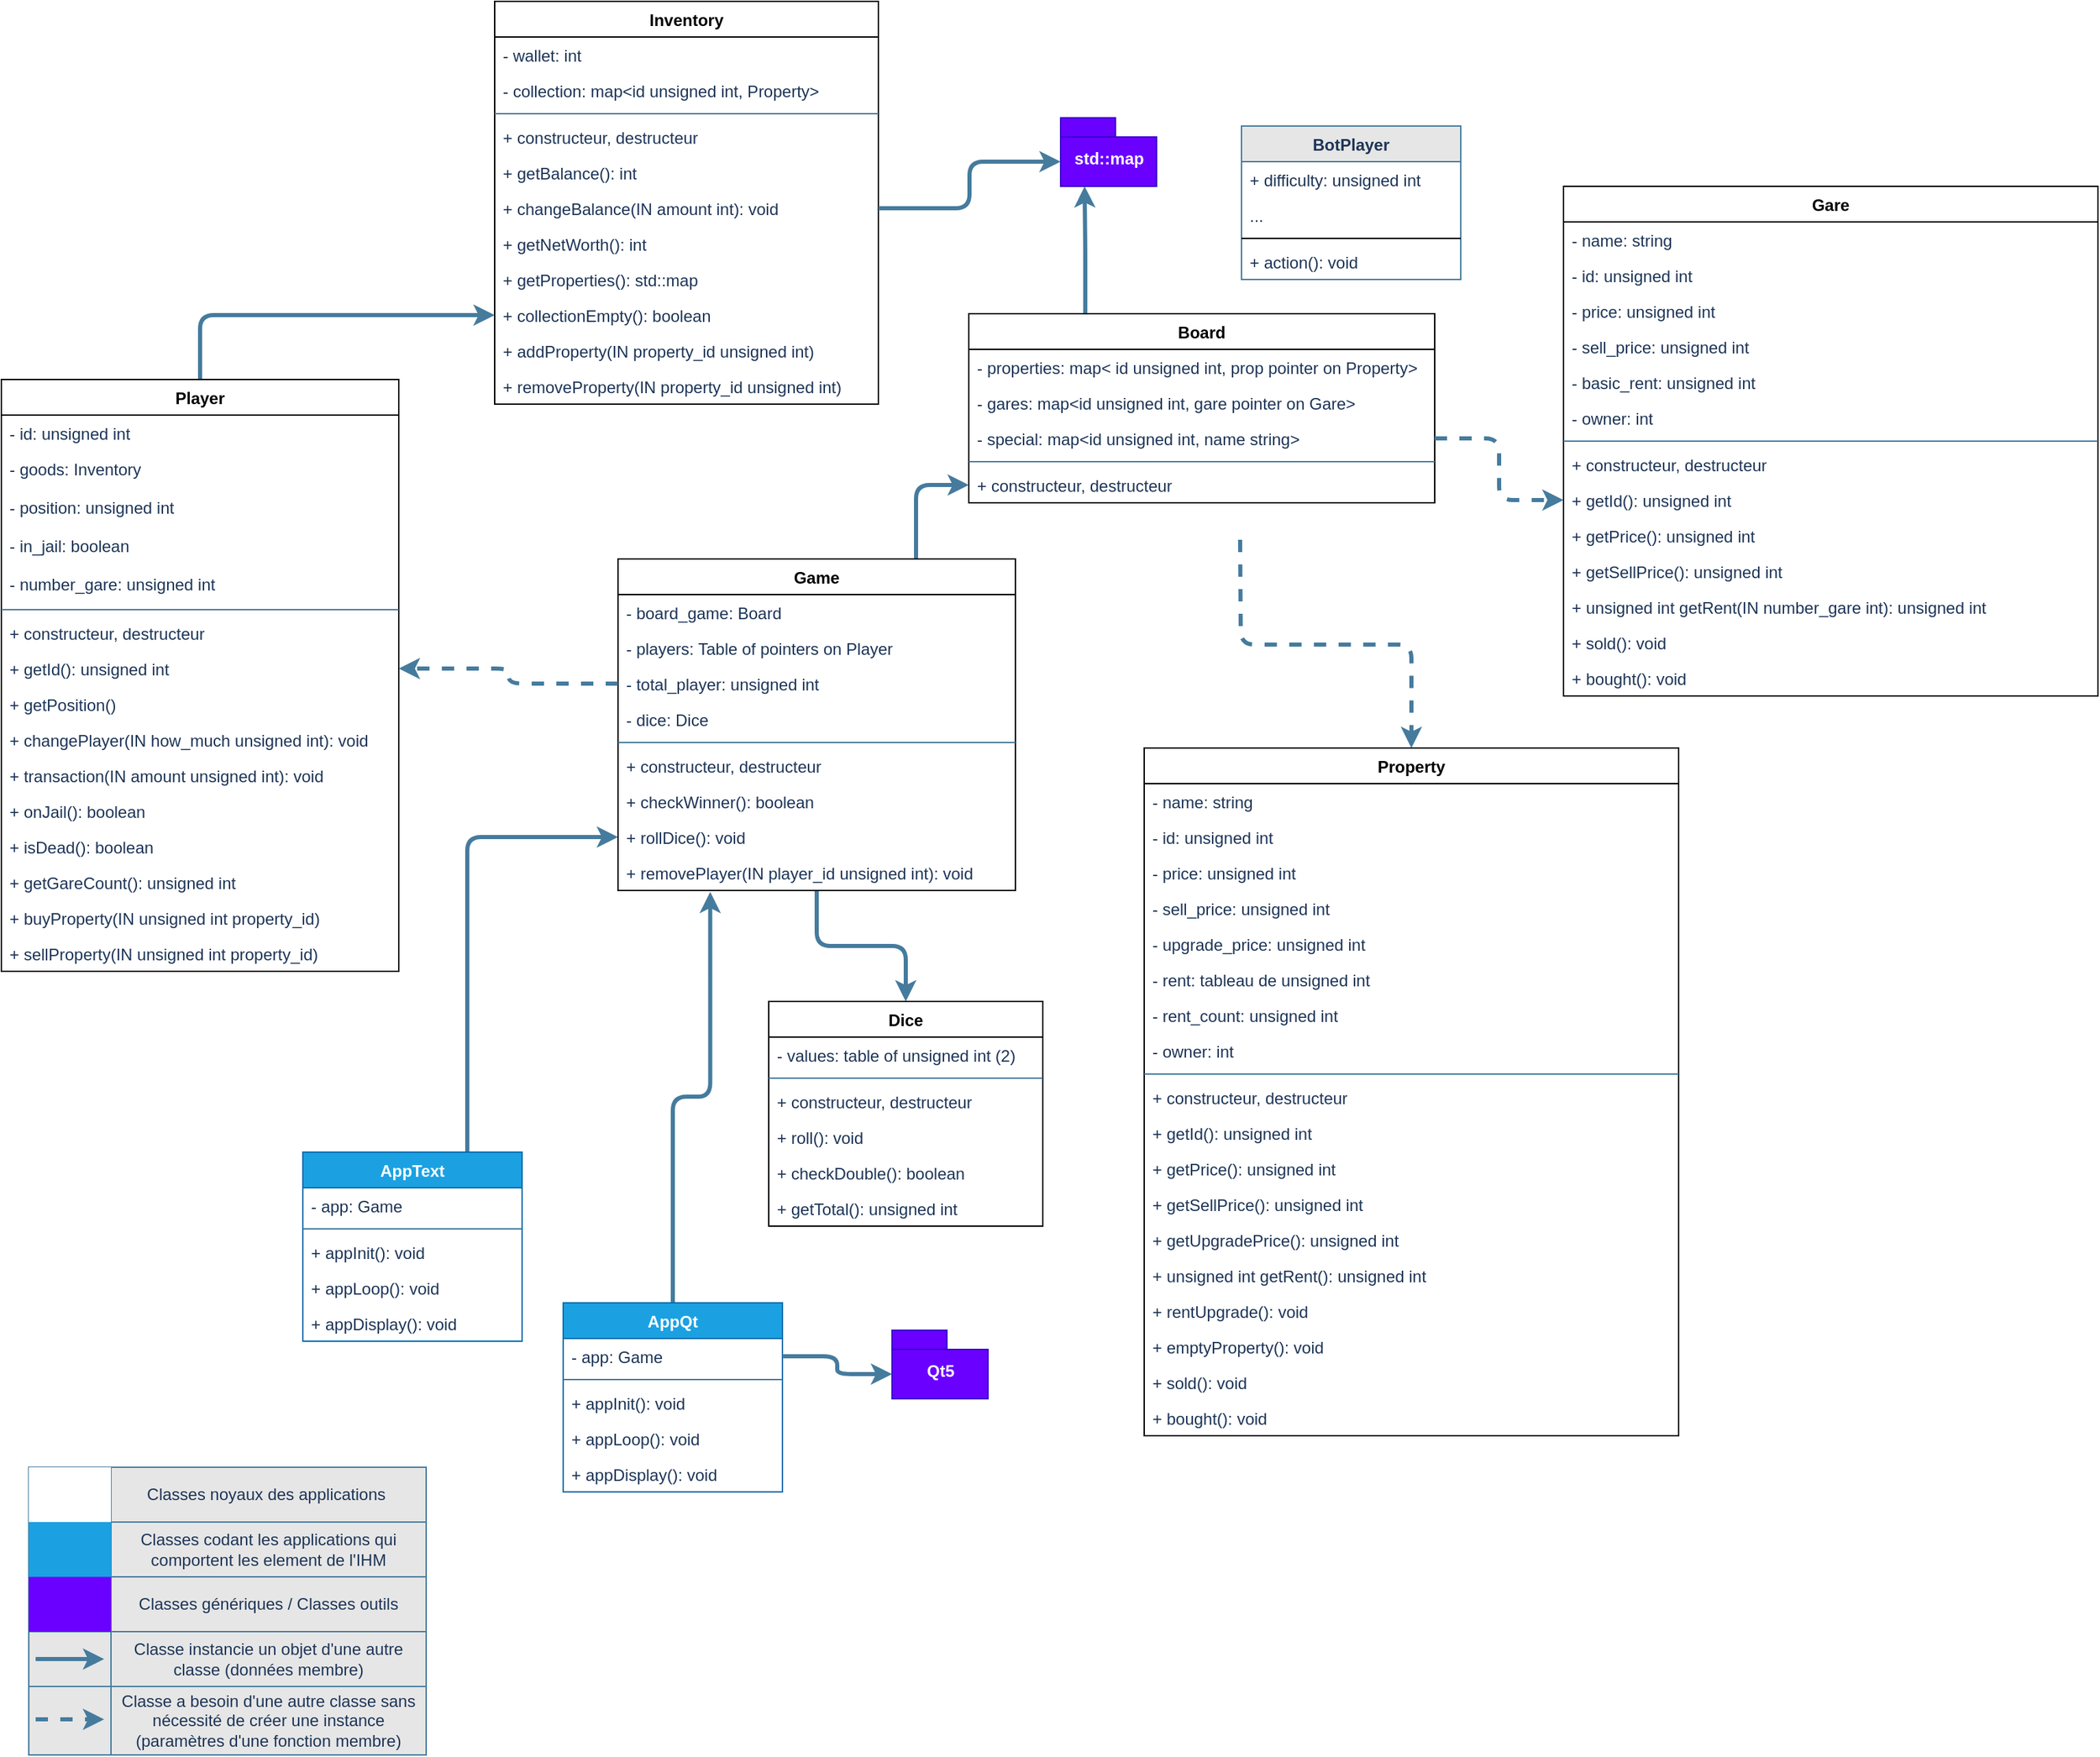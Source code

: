 <mxfile version="16.5.1" type="device"><diagram id="DK3bxDpIonQAZI-wbRon" name="Page-1"><mxGraphModel dx="2719" dy="1450" grid="1" gridSize="10" guides="1" tooltips="1" connect="1" arrows="1" fold="1" page="1" pageScale="1" pageWidth="827" pageHeight="1169" math="0" shadow="0"><root><mxCell id="0"/><mxCell id="1" parent="0"/><mxCell id="yvEiFLdlgWxuuNbZjMhh-1" style="edgeStyle=orthogonalEdgeStyle;curved=0;rounded=1;sketch=0;orthogonalLoop=1;jettySize=auto;html=1;exitX=0.5;exitY=0;exitDx=0;exitDy=0;entryX=0;entryY=0.5;entryDx=0;entryDy=0;fontColor=#1D3557;strokeColor=#457B9D;strokeWidth=3;fillColor=#A8DADC;" edge="1" parent="1" source="yvEiFLdlgWxuuNbZjMhh-2" target="yvEiFLdlgWxuuNbZjMhh-32"><mxGeometry relative="1" as="geometry"/></mxCell><mxCell id="yvEiFLdlgWxuuNbZjMhh-2" value="Player" style="swimlane;fontStyle=1;align=center;verticalAlign=top;childLayout=stackLayout;horizontal=1;startSize=26;horizontalStack=0;resizeParent=1;resizeParentMax=0;resizeLast=0;collapsible=1;marginBottom=0;rounded=0;" vertex="1" parent="1"><mxGeometry x="-790" y="316" width="290" height="432" as="geometry"><mxRectangle x="-480" y="460" width="70" height="26" as="alternateBounds"/></mxGeometry></mxCell><mxCell id="yvEiFLdlgWxuuNbZjMhh-3" value="- id: unsigned int" style="text;strokeColor=none;fillColor=none;align=left;verticalAlign=top;spacingLeft=4;spacingRight=4;overflow=hidden;rotatable=0;points=[[0,0.5],[1,0.5]];portConstraint=eastwest;fontColor=#1D3557;rounded=0;" vertex="1" parent="yvEiFLdlgWxuuNbZjMhh-2"><mxGeometry y="26" width="290" height="26" as="geometry"/></mxCell><mxCell id="yvEiFLdlgWxuuNbZjMhh-4" value="- goods: Inventory " style="text;strokeColor=none;fillColor=none;align=left;verticalAlign=top;spacingLeft=4;spacingRight=4;overflow=hidden;rotatable=0;points=[[0,0.5],[1,0.5]];portConstraint=eastwest;fontColor=#1D3557;rounded=0;" vertex="1" parent="yvEiFLdlgWxuuNbZjMhh-2"><mxGeometry y="52" width="290" height="28" as="geometry"/></mxCell><mxCell id="yvEiFLdlgWxuuNbZjMhh-5" value="- position: unsigned int" style="text;strokeColor=none;fillColor=none;align=left;verticalAlign=top;spacingLeft=4;spacingRight=4;overflow=hidden;rotatable=0;points=[[0,0.5],[1,0.5]];portConstraint=eastwest;fontColor=#1D3557;rounded=0;" vertex="1" parent="yvEiFLdlgWxuuNbZjMhh-2"><mxGeometry y="80" width="290" height="28" as="geometry"/></mxCell><mxCell id="yvEiFLdlgWxuuNbZjMhh-6" value="- in_jail: boolean" style="text;strokeColor=none;fillColor=none;align=left;verticalAlign=top;spacingLeft=4;spacingRight=4;overflow=hidden;rotatable=0;points=[[0,0.5],[1,0.5]];portConstraint=eastwest;fontColor=#1D3557;rounded=0;" vertex="1" parent="yvEiFLdlgWxuuNbZjMhh-2"><mxGeometry y="108" width="290" height="28" as="geometry"/></mxCell><mxCell id="yvEiFLdlgWxuuNbZjMhh-7" value="- number_gare: unsigned int" style="text;strokeColor=none;fillColor=none;align=left;verticalAlign=top;spacingLeft=4;spacingRight=4;overflow=hidden;rotatable=0;points=[[0,0.5],[1,0.5]];portConstraint=eastwest;fontColor=#1D3557;rounded=0;" vertex="1" parent="yvEiFLdlgWxuuNbZjMhh-2"><mxGeometry y="136" width="290" height="28" as="geometry"/></mxCell><mxCell id="yvEiFLdlgWxuuNbZjMhh-8" value="" style="line;strokeWidth=1;fillColor=none;align=left;verticalAlign=middle;spacingTop=-1;spacingLeft=3;spacingRight=3;rotatable=0;labelPosition=right;points=[];portConstraint=eastwest;strokeColor=#457B9D;fontColor=#1D3557;rounded=0;labelBackgroundColor=#F1FAEE;" vertex="1" parent="yvEiFLdlgWxuuNbZjMhh-2"><mxGeometry y="164" width="290" height="8" as="geometry"/></mxCell><mxCell id="yvEiFLdlgWxuuNbZjMhh-9" value="+ constructeur, destructeur" style="text;strokeColor=none;fillColor=none;align=left;verticalAlign=top;spacingLeft=4;spacingRight=4;overflow=hidden;rotatable=0;points=[[0,0.5],[1,0.5]];portConstraint=eastwest;fontColor=#1D3557;rounded=0;" vertex="1" parent="yvEiFLdlgWxuuNbZjMhh-2"><mxGeometry y="172" width="290" height="26" as="geometry"/></mxCell><mxCell id="yvEiFLdlgWxuuNbZjMhh-10" value="+ getId(): unsigned int" style="text;strokeColor=none;fillColor=none;align=left;verticalAlign=top;spacingLeft=4;spacingRight=4;overflow=hidden;rotatable=0;points=[[0,0.5],[1,0.5]];portConstraint=eastwest;fontColor=#1D3557;rounded=0;" vertex="1" parent="yvEiFLdlgWxuuNbZjMhh-2"><mxGeometry y="198" width="290" height="26" as="geometry"/></mxCell><mxCell id="yvEiFLdlgWxuuNbZjMhh-12" value="+ getPosition()" style="text;strokeColor=none;fillColor=none;align=left;verticalAlign=top;spacingLeft=4;spacingRight=4;overflow=hidden;rotatable=0;points=[[0,0.5],[1,0.5]];portConstraint=eastwest;fontColor=#1D3557;rounded=0;" vertex="1" parent="yvEiFLdlgWxuuNbZjMhh-2"><mxGeometry y="224" width="290" height="26" as="geometry"/></mxCell><mxCell id="yvEiFLdlgWxuuNbZjMhh-14" value="+ changePlayer(IN how_much unsigned int): void" style="text;strokeColor=none;fillColor=none;align=left;verticalAlign=top;spacingLeft=4;spacingRight=4;overflow=hidden;rotatable=0;points=[[0,0.5],[1,0.5]];portConstraint=eastwest;fontColor=#1D3557;rounded=0;" vertex="1" parent="yvEiFLdlgWxuuNbZjMhh-2"><mxGeometry y="250" width="290" height="26" as="geometry"/></mxCell><mxCell id="yvEiFLdlgWxuuNbZjMhh-15" value="+ transaction(IN amount unsigned int): void " style="text;strokeColor=none;fillColor=none;align=left;verticalAlign=top;spacingLeft=4;spacingRight=4;overflow=hidden;rotatable=0;points=[[0,0.5],[1,0.5]];portConstraint=eastwest;fontColor=#1D3557;rounded=0;" vertex="1" parent="yvEiFLdlgWxuuNbZjMhh-2"><mxGeometry y="276" width="290" height="26" as="geometry"/></mxCell><mxCell id="yvEiFLdlgWxuuNbZjMhh-16" value="+ onJail(): boolean" style="text;strokeColor=none;fillColor=none;align=left;verticalAlign=top;spacingLeft=4;spacingRight=4;overflow=hidden;rotatable=0;points=[[0,0.5],[1,0.5]];portConstraint=eastwest;fontColor=#1D3557;rounded=0;" vertex="1" parent="yvEiFLdlgWxuuNbZjMhh-2"><mxGeometry y="302" width="290" height="26" as="geometry"/></mxCell><mxCell id="yvEiFLdlgWxuuNbZjMhh-17" value="+ isDead(): boolean" style="text;strokeColor=none;fillColor=none;align=left;verticalAlign=top;spacingLeft=4;spacingRight=4;overflow=hidden;rotatable=0;points=[[0,0.5],[1,0.5]];portConstraint=eastwest;fontColor=#1D3557;rounded=0;" vertex="1" parent="yvEiFLdlgWxuuNbZjMhh-2"><mxGeometry y="328" width="290" height="26" as="geometry"/></mxCell><mxCell id="yvEiFLdlgWxuuNbZjMhh-20" value="+ getGareCount(): unsigned int" style="text;strokeColor=none;fillColor=none;align=left;verticalAlign=top;spacingLeft=4;spacingRight=4;overflow=hidden;rotatable=0;points=[[0,0.5],[1,0.5]];portConstraint=eastwest;fontColor=#1D3557;rounded=0;" vertex="1" parent="yvEiFLdlgWxuuNbZjMhh-2"><mxGeometry y="354" width="290" height="26" as="geometry"/></mxCell><mxCell id="yvEiFLdlgWxuuNbZjMhh-21" value="+ buyProperty(IN unsigned int property_id)" style="text;strokeColor=none;fillColor=none;align=left;verticalAlign=top;spacingLeft=4;spacingRight=4;overflow=hidden;rotatable=0;points=[[0,0.5],[1,0.5]];portConstraint=eastwest;fontColor=#1D3557;rounded=0;" vertex="1" parent="yvEiFLdlgWxuuNbZjMhh-2"><mxGeometry y="380" width="290" height="26" as="geometry"/></mxCell><mxCell id="yvEiFLdlgWxuuNbZjMhh-22" value="+ sellProperty(IN unsigned int property_id)" style="text;strokeColor=none;fillColor=none;align=left;verticalAlign=top;spacingLeft=4;spacingRight=4;overflow=hidden;rotatable=0;points=[[0,0.5],[1,0.5]];portConstraint=eastwest;fontColor=#1D3557;rounded=0;" vertex="1" parent="yvEiFLdlgWxuuNbZjMhh-2"><mxGeometry y="406" width="290" height="26" as="geometry"/></mxCell><mxCell id="yvEiFLdlgWxuuNbZjMhh-23" value="Inventory" style="swimlane;fontStyle=1;align=center;verticalAlign=top;childLayout=stackLayout;horizontal=1;startSize=26;horizontalStack=0;resizeParent=1;resizeParentMax=0;resizeLast=0;collapsible=1;marginBottom=0;rounded=0;" vertex="1" parent="1"><mxGeometry x="-430" y="40" width="280" height="294" as="geometry"/></mxCell><mxCell id="yvEiFLdlgWxuuNbZjMhh-24" value="- wallet: int" style="text;align=left;verticalAlign=top;spacingLeft=4;spacingRight=4;overflow=hidden;rotatable=0;points=[[0,0.5],[1,0.5]];portConstraint=eastwest;fillColor=none;fontColor=#1D3557;rounded=0;" vertex="1" parent="yvEiFLdlgWxuuNbZjMhh-23"><mxGeometry y="26" width="280" height="26" as="geometry"/></mxCell><mxCell id="yvEiFLdlgWxuuNbZjMhh-25" value="- collection: map&lt;id unsigned int, Property&gt;" style="text;strokeColor=none;fillColor=none;align=left;verticalAlign=top;spacingLeft=4;spacingRight=4;overflow=hidden;rotatable=0;points=[[0,0.5],[1,0.5]];portConstraint=eastwest;fontColor=#1D3557;rounded=0;" vertex="1" parent="yvEiFLdlgWxuuNbZjMhh-23"><mxGeometry y="52" width="280" height="26" as="geometry"/></mxCell><mxCell id="yvEiFLdlgWxuuNbZjMhh-26" value="" style="line;strokeWidth=1;fillColor=none;align=left;verticalAlign=middle;spacingTop=-1;spacingLeft=3;spacingRight=3;rotatable=0;labelPosition=right;points=[];portConstraint=eastwest;strokeColor=#457B9D;fontColor=#1D3557;rounded=0;labelBackgroundColor=#F1FAEE;" vertex="1" parent="yvEiFLdlgWxuuNbZjMhh-23"><mxGeometry y="78" width="280" height="8" as="geometry"/></mxCell><mxCell id="yvEiFLdlgWxuuNbZjMhh-27" value="+ constructeur, destructeur" style="text;strokeColor=none;fillColor=none;align=left;verticalAlign=top;spacingLeft=4;spacingRight=4;overflow=hidden;rotatable=0;points=[[0,0.5],[1,0.5]];portConstraint=eastwest;fontColor=#1D3557;rounded=0;" vertex="1" parent="yvEiFLdlgWxuuNbZjMhh-23"><mxGeometry y="86" width="280" height="26" as="geometry"/></mxCell><mxCell id="yvEiFLdlgWxuuNbZjMhh-28" value="+ getBalance(): int" style="text;strokeColor=none;fillColor=none;align=left;verticalAlign=top;spacingLeft=4;spacingRight=4;overflow=hidden;rotatable=0;points=[[0,0.5],[1,0.5]];portConstraint=eastwest;fontColor=#1D3557;rounded=0;" vertex="1" parent="yvEiFLdlgWxuuNbZjMhh-23"><mxGeometry y="112" width="280" height="26" as="geometry"/></mxCell><mxCell id="yvEiFLdlgWxuuNbZjMhh-29" value="+ changeBalance(IN amount int): void" style="text;strokeColor=none;fillColor=none;align=left;verticalAlign=top;spacingLeft=4;spacingRight=4;overflow=hidden;rotatable=0;points=[[0,0.5],[1,0.5]];portConstraint=eastwest;fontColor=#1D3557;rounded=0;" vertex="1" parent="yvEiFLdlgWxuuNbZjMhh-23"><mxGeometry y="138" width="280" height="26" as="geometry"/></mxCell><mxCell id="yvEiFLdlgWxuuNbZjMhh-30" value="+ getNetWorth(): int" style="text;strokeColor=none;fillColor=none;align=left;verticalAlign=top;spacingLeft=4;spacingRight=4;overflow=hidden;rotatable=0;points=[[0,0.5],[1,0.5]];portConstraint=eastwest;fontColor=#1D3557;rounded=0;" vertex="1" parent="yvEiFLdlgWxuuNbZjMhh-23"><mxGeometry y="164" width="280" height="26" as="geometry"/></mxCell><mxCell id="yvEiFLdlgWxuuNbZjMhh-31" value="+ getProperties(): std::map" style="text;strokeColor=none;fillColor=none;align=left;verticalAlign=top;spacingLeft=4;spacingRight=4;overflow=hidden;rotatable=0;points=[[0,0.5],[1,0.5]];portConstraint=eastwest;fontColor=#1D3557;rounded=0;" vertex="1" parent="yvEiFLdlgWxuuNbZjMhh-23"><mxGeometry y="190" width="280" height="26" as="geometry"/></mxCell><mxCell id="yvEiFLdlgWxuuNbZjMhh-32" value="+ collectionEmpty(): boolean" style="text;strokeColor=none;fillColor=none;align=left;verticalAlign=top;spacingLeft=4;spacingRight=4;overflow=hidden;rotatable=0;points=[[0,0.5],[1,0.5]];portConstraint=eastwest;fontColor=#1D3557;rounded=0;" vertex="1" parent="yvEiFLdlgWxuuNbZjMhh-23"><mxGeometry y="216" width="280" height="26" as="geometry"/></mxCell><mxCell id="yvEiFLdlgWxuuNbZjMhh-33" value="+ addProperty(IN property_id unsigned int)" style="text;strokeColor=none;fillColor=none;align=left;verticalAlign=top;spacingLeft=4;spacingRight=4;overflow=hidden;rotatable=0;points=[[0,0.5],[1,0.5]];portConstraint=eastwest;fontColor=#1D3557;rounded=0;" vertex="1" parent="yvEiFLdlgWxuuNbZjMhh-23"><mxGeometry y="242" width="280" height="26" as="geometry"/></mxCell><mxCell id="yvEiFLdlgWxuuNbZjMhh-34" value="+ removeProperty(IN property_id unsigned int)" style="text;strokeColor=none;fillColor=none;align=left;verticalAlign=top;spacingLeft=4;spacingRight=4;overflow=hidden;rotatable=0;points=[[0,0.5],[1,0.5]];portConstraint=eastwest;fontColor=#1D3557;rounded=0;" vertex="1" parent="yvEiFLdlgWxuuNbZjMhh-23"><mxGeometry y="268" width="280" height="26" as="geometry"/></mxCell><mxCell id="yvEiFLdlgWxuuNbZjMhh-35" value="Property" style="swimlane;fontStyle=1;align=center;verticalAlign=top;childLayout=stackLayout;horizontal=1;startSize=26;horizontalStack=0;resizeParent=1;resizeParentMax=0;resizeLast=0;collapsible=1;marginBottom=0;rounded=0;" vertex="1" parent="1"><mxGeometry x="44" y="585" width="390" height="502" as="geometry"/></mxCell><mxCell id="yvEiFLdlgWxuuNbZjMhh-36" value="- name: string" style="text;strokeColor=none;fillColor=none;align=left;verticalAlign=top;spacingLeft=4;spacingRight=4;overflow=hidden;rotatable=0;points=[[0,0.5],[1,0.5]];portConstraint=eastwest;fontColor=#1D3557;rounded=0;" vertex="1" parent="yvEiFLdlgWxuuNbZjMhh-35"><mxGeometry y="26" width="390" height="26" as="geometry"/></mxCell><mxCell id="yvEiFLdlgWxuuNbZjMhh-37" value="- id: unsigned int" style="text;strokeColor=none;fillColor=none;align=left;verticalAlign=top;spacingLeft=4;spacingRight=4;overflow=hidden;rotatable=0;points=[[0,0.5],[1,0.5]];portConstraint=eastwest;fontColor=#1D3557;rounded=0;" vertex="1" parent="yvEiFLdlgWxuuNbZjMhh-35"><mxGeometry y="52" width="390" height="26" as="geometry"/></mxCell><mxCell id="yvEiFLdlgWxuuNbZjMhh-38" value="- price: unsigned int" style="text;strokeColor=none;fillColor=none;align=left;verticalAlign=top;spacingLeft=4;spacingRight=4;overflow=hidden;rotatable=0;points=[[0,0.5],[1,0.5]];portConstraint=eastwest;fontColor=#1D3557;rounded=0;" vertex="1" parent="yvEiFLdlgWxuuNbZjMhh-35"><mxGeometry y="78" width="390" height="26" as="geometry"/></mxCell><mxCell id="yvEiFLdlgWxuuNbZjMhh-39" value="- sell_price: unsigned int" style="text;strokeColor=none;fillColor=none;align=left;verticalAlign=top;spacingLeft=4;spacingRight=4;overflow=hidden;rotatable=0;points=[[0,0.5],[1,0.5]];portConstraint=eastwest;fontColor=#1D3557;rounded=0;" vertex="1" parent="yvEiFLdlgWxuuNbZjMhh-35"><mxGeometry y="104" width="390" height="26" as="geometry"/></mxCell><mxCell id="yvEiFLdlgWxuuNbZjMhh-40" value="- upgrade_price: unsigned int" style="text;strokeColor=none;fillColor=none;align=left;verticalAlign=top;spacingLeft=4;spacingRight=4;overflow=hidden;rotatable=0;points=[[0,0.5],[1,0.5]];portConstraint=eastwest;fontColor=#1D3557;rounded=0;" vertex="1" parent="yvEiFLdlgWxuuNbZjMhh-35"><mxGeometry y="130" width="390" height="26" as="geometry"/></mxCell><mxCell id="yvEiFLdlgWxuuNbZjMhh-41" value="- rent: tableau de unsigned int" style="text;strokeColor=none;fillColor=none;align=left;verticalAlign=top;spacingLeft=4;spacingRight=4;overflow=hidden;rotatable=0;points=[[0,0.5],[1,0.5]];portConstraint=eastwest;fontColor=#1D3557;rounded=0;" vertex="1" parent="yvEiFLdlgWxuuNbZjMhh-35"><mxGeometry y="156" width="390" height="26" as="geometry"/></mxCell><mxCell id="yvEiFLdlgWxuuNbZjMhh-42" value="- rent_count: unsigned int" style="text;strokeColor=none;fillColor=none;align=left;verticalAlign=top;spacingLeft=4;spacingRight=4;overflow=hidden;rotatable=0;points=[[0,0.5],[1,0.5]];portConstraint=eastwest;fontColor=#1D3557;rounded=0;" vertex="1" parent="yvEiFLdlgWxuuNbZjMhh-35"><mxGeometry y="182" width="390" height="26" as="geometry"/></mxCell><mxCell id="yvEiFLdlgWxuuNbZjMhh-165" value="- owner: int" style="text;strokeColor=none;fillColor=none;align=left;verticalAlign=top;spacingLeft=4;spacingRight=4;overflow=hidden;rotatable=0;points=[[0,0.5],[1,0.5]];portConstraint=eastwest;fontColor=#1D3557;rounded=0;" vertex="1" parent="yvEiFLdlgWxuuNbZjMhh-35"><mxGeometry y="208" width="390" height="26" as="geometry"/></mxCell><mxCell id="yvEiFLdlgWxuuNbZjMhh-43" value="" style="line;strokeWidth=1;fillColor=none;align=left;verticalAlign=middle;spacingTop=-1;spacingLeft=3;spacingRight=3;rotatable=0;labelPosition=right;points=[];portConstraint=eastwest;strokeColor=#457B9D;fontColor=#1D3557;rounded=0;labelBackgroundColor=#F1FAEE;" vertex="1" parent="yvEiFLdlgWxuuNbZjMhh-35"><mxGeometry y="234" width="390" height="8" as="geometry"/></mxCell><mxCell id="yvEiFLdlgWxuuNbZjMhh-44" value="+ constructeur, destructeur" style="text;strokeColor=none;fillColor=none;align=left;verticalAlign=top;spacingLeft=4;spacingRight=4;overflow=hidden;rotatable=0;points=[[0,0.5],[1,0.5]];portConstraint=eastwest;fontColor=#1D3557;rounded=0;" vertex="1" parent="yvEiFLdlgWxuuNbZjMhh-35"><mxGeometry y="242" width="390" height="26" as="geometry"/></mxCell><mxCell id="yvEiFLdlgWxuuNbZjMhh-45" value="+ getId(): unsigned int" style="text;strokeColor=none;fillColor=none;align=left;verticalAlign=top;spacingLeft=4;spacingRight=4;overflow=hidden;rotatable=0;points=[[0,0.5],[1,0.5]];portConstraint=eastwest;fontColor=#1D3557;rounded=0;" vertex="1" parent="yvEiFLdlgWxuuNbZjMhh-35"><mxGeometry y="268" width="390" height="26" as="geometry"/></mxCell><mxCell id="yvEiFLdlgWxuuNbZjMhh-47" value="+ getPrice(): unsigned int" style="text;strokeColor=none;fillColor=none;align=left;verticalAlign=top;spacingLeft=4;spacingRight=4;overflow=hidden;rotatable=0;points=[[0,0.5],[1,0.5]];portConstraint=eastwest;fontColor=#1D3557;rounded=0;" vertex="1" parent="yvEiFLdlgWxuuNbZjMhh-35"><mxGeometry y="294" width="390" height="26" as="geometry"/></mxCell><mxCell id="yvEiFLdlgWxuuNbZjMhh-49" value="+ getSellPrice(): unsigned int" style="text;strokeColor=none;fillColor=none;align=left;verticalAlign=top;spacingLeft=4;spacingRight=4;overflow=hidden;rotatable=0;points=[[0,0.5],[1,0.5]];portConstraint=eastwest;fontColor=#1D3557;rounded=0;" vertex="1" parent="yvEiFLdlgWxuuNbZjMhh-35"><mxGeometry y="320" width="390" height="26" as="geometry"/></mxCell><mxCell id="yvEiFLdlgWxuuNbZjMhh-51" value="+ getUpgradePrice(): unsigned int" style="text;strokeColor=none;fillColor=none;align=left;verticalAlign=top;spacingLeft=4;spacingRight=4;overflow=hidden;rotatable=0;points=[[0,0.5],[1,0.5]];portConstraint=eastwest;fontColor=#1D3557;rounded=0;" vertex="1" parent="yvEiFLdlgWxuuNbZjMhh-35"><mxGeometry y="346" width="390" height="26" as="geometry"/></mxCell><mxCell id="yvEiFLdlgWxuuNbZjMhh-53" value="+ unsigned int getRent(): unsigned int" style="text;strokeColor=none;fillColor=none;align=left;verticalAlign=top;spacingLeft=4;spacingRight=4;overflow=hidden;rotatable=0;points=[[0,0.5],[1,0.5]];portConstraint=eastwest;fontColor=#1D3557;rounded=0;" vertex="1" parent="yvEiFLdlgWxuuNbZjMhh-35"><mxGeometry y="372" width="390" height="26" as="geometry"/></mxCell><mxCell id="yvEiFLdlgWxuuNbZjMhh-54" value="+ rentUpgrade(): void" style="text;strokeColor=none;fillColor=none;align=left;verticalAlign=top;spacingLeft=4;spacingRight=4;overflow=hidden;rotatable=0;points=[[0,0.5],[1,0.5]];portConstraint=eastwest;fontColor=#1D3557;rounded=0;" vertex="1" parent="yvEiFLdlgWxuuNbZjMhh-35"><mxGeometry y="398" width="390" height="26" as="geometry"/></mxCell><mxCell id="yvEiFLdlgWxuuNbZjMhh-55" value="+ emptyProperty(): void" style="text;strokeColor=none;fillColor=none;align=left;verticalAlign=top;spacingLeft=4;spacingRight=4;overflow=hidden;rotatable=0;points=[[0,0.5],[1,0.5]];portConstraint=eastwest;fontColor=#1D3557;rounded=0;" vertex="1" parent="yvEiFLdlgWxuuNbZjMhh-35"><mxGeometry y="424" width="390" height="26" as="geometry"/></mxCell><mxCell id="yvEiFLdlgWxuuNbZjMhh-166" value="+ sold(): void" style="text;strokeColor=none;fillColor=none;align=left;verticalAlign=top;spacingLeft=4;spacingRight=4;overflow=hidden;rotatable=0;points=[[0,0.5],[1,0.5]];portConstraint=eastwest;fontColor=#1D3557;rounded=0;" vertex="1" parent="yvEiFLdlgWxuuNbZjMhh-35"><mxGeometry y="450" width="390" height="26" as="geometry"/></mxCell><mxCell id="yvEiFLdlgWxuuNbZjMhh-167" value="+ bought(): void" style="text;strokeColor=none;fillColor=none;align=left;verticalAlign=top;spacingLeft=4;spacingRight=4;overflow=hidden;rotatable=0;points=[[0,0.5],[1,0.5]];portConstraint=eastwest;fontColor=#1D3557;rounded=0;" vertex="1" parent="yvEiFLdlgWxuuNbZjMhh-35"><mxGeometry y="476" width="390" height="26" as="geometry"/></mxCell><mxCell id="yvEiFLdlgWxuuNbZjMhh-174" style="edgeStyle=orthogonalEdgeStyle;rounded=1;orthogonalLoop=1;jettySize=auto;html=1;exitX=0.25;exitY=0;exitDx=0;exitDy=0;entryX=0.25;entryY=1;entryDx=0;entryDy=0;entryPerimeter=0;strokeColor=#457B9D;strokeWidth=3;" edge="1" parent="1" source="yvEiFLdlgWxuuNbZjMhh-67" target="yvEiFLdlgWxuuNbZjMhh-92"><mxGeometry relative="1" as="geometry"/></mxCell><mxCell id="yvEiFLdlgWxuuNbZjMhh-67" value="Board" style="swimlane;fontStyle=1;align=center;verticalAlign=top;childLayout=stackLayout;horizontal=1;startSize=26;horizontalStack=0;resizeParent=1;resizeParentMax=0;resizeLast=0;collapsible=1;marginBottom=0;rounded=0;" vertex="1" parent="1"><mxGeometry x="-84" y="268" width="340" height="138" as="geometry"><mxRectangle x="-250" y="450" width="70" height="26" as="alternateBounds"/></mxGeometry></mxCell><mxCell id="yvEiFLdlgWxuuNbZjMhh-68" value="- properties: map&lt; id unsigned int, prop pointer on Property&gt;" style="text;strokeColor=none;fillColor=none;align=left;verticalAlign=top;spacingLeft=4;spacingRight=4;overflow=hidden;rotatable=0;points=[[0,0.5],[1,0.5]];portConstraint=eastwest;fontColor=#1D3557;rounded=0;" vertex="1" parent="yvEiFLdlgWxuuNbZjMhh-67"><mxGeometry y="26" width="340" height="26" as="geometry"/></mxCell><mxCell id="yvEiFLdlgWxuuNbZjMhh-133" value="- gares: map&lt;id unsigned int, gare pointer on Gare&gt;" style="text;strokeColor=none;fillColor=none;align=left;verticalAlign=top;spacingLeft=4;spacingRight=4;overflow=hidden;rotatable=0;points=[[0,0.5],[1,0.5]];portConstraint=eastwest;fontColor=#1D3557;rounded=0;" vertex="1" parent="yvEiFLdlgWxuuNbZjMhh-67"><mxGeometry y="52" width="340" height="26" as="geometry"/></mxCell><mxCell id="yvEiFLdlgWxuuNbZjMhh-145" value="- special: map&lt;id unsigned int, name string&gt;" style="text;strokeColor=none;fillColor=none;align=left;verticalAlign=top;spacingLeft=4;spacingRight=4;overflow=hidden;rotatable=0;points=[[0,0.5],[1,0.5]];portConstraint=eastwest;fontColor=#1D3557;rounded=0;" vertex="1" parent="yvEiFLdlgWxuuNbZjMhh-67"><mxGeometry y="78" width="340" height="26" as="geometry"/></mxCell><mxCell id="yvEiFLdlgWxuuNbZjMhh-69" value="" style="line;strokeWidth=1;fillColor=none;align=left;verticalAlign=middle;spacingTop=-1;spacingLeft=3;spacingRight=3;rotatable=0;labelPosition=right;points=[];portConstraint=eastwest;strokeColor=#457B9D;fontColor=#1D3557;rounded=0;labelBackgroundColor=#F1FAEE;" vertex="1" parent="yvEiFLdlgWxuuNbZjMhh-67"><mxGeometry y="104" width="340" height="8" as="geometry"/></mxCell><mxCell id="yvEiFLdlgWxuuNbZjMhh-70" value="+ constructeur, destructeur" style="text;strokeColor=none;fillColor=none;align=left;verticalAlign=top;spacingLeft=4;spacingRight=4;overflow=hidden;rotatable=0;points=[[0,0.5],[1,0.5]];portConstraint=eastwest;fontColor=#1D3557;rounded=0;" vertex="1" parent="yvEiFLdlgWxuuNbZjMhh-67"><mxGeometry y="112" width="340" height="26" as="geometry"/></mxCell><mxCell id="yvEiFLdlgWxuuNbZjMhh-72" value="" style="edgeStyle=orthogonalEdgeStyle;curved=0;rounded=1;sketch=0;orthogonalLoop=1;jettySize=auto;html=1;fontColor=#1D3557;strokeColor=#457B9D;strokeWidth=3;fillColor=#A8DADC;entryX=0.5;entryY=0;entryDx=0;entryDy=0;" edge="1" parent="1" source="yvEiFLdlgWxuuNbZjMhh-75" target="yvEiFLdlgWxuuNbZjMhh-85"><mxGeometry relative="1" as="geometry"/></mxCell><mxCell id="yvEiFLdlgWxuuNbZjMhh-74" style="edgeStyle=orthogonalEdgeStyle;rounded=1;sketch=0;orthogonalLoop=1;jettySize=auto;html=1;exitX=0.75;exitY=0;exitDx=0;exitDy=0;entryX=0;entryY=0.5;entryDx=0;entryDy=0;fontColor=#1D3557;strokeColor=#457B9D;strokeWidth=3;fillColor=#A8DADC;" edge="1" parent="1" source="yvEiFLdlgWxuuNbZjMhh-75" target="yvEiFLdlgWxuuNbZjMhh-70"><mxGeometry relative="1" as="geometry"/></mxCell><mxCell id="yvEiFLdlgWxuuNbZjMhh-75" value="Game" style="swimlane;fontStyle=1;align=center;verticalAlign=top;childLayout=stackLayout;horizontal=1;startSize=26;horizontalStack=0;resizeParent=1;resizeParentMax=0;resizeLast=0;collapsible=1;marginBottom=0;rounded=0;" vertex="1" parent="1"><mxGeometry x="-340" y="447" width="290" height="242" as="geometry"/></mxCell><mxCell id="yvEiFLdlgWxuuNbZjMhh-76" value="- board_game: Board" style="text;strokeColor=none;fillColor=none;align=left;verticalAlign=top;spacingLeft=4;spacingRight=4;overflow=hidden;rotatable=0;points=[[0,0.5],[1,0.5]];portConstraint=eastwest;fontColor=#1D3557;rounded=0;" vertex="1" parent="yvEiFLdlgWxuuNbZjMhh-75"><mxGeometry y="26" width="290" height="26" as="geometry"/></mxCell><mxCell id="yvEiFLdlgWxuuNbZjMhh-77" value="- players: Table of pointers on Player" style="text;strokeColor=none;fillColor=none;align=left;verticalAlign=top;spacingLeft=4;spacingRight=4;overflow=hidden;rotatable=0;points=[[0,0.5],[1,0.5]];portConstraint=eastwest;fontColor=#1D3557;rounded=0;" vertex="1" parent="yvEiFLdlgWxuuNbZjMhh-75"><mxGeometry y="52" width="290" height="26" as="geometry"/></mxCell><mxCell id="yvEiFLdlgWxuuNbZjMhh-78" value="- total_player: unsigned int" style="text;strokeColor=none;fillColor=none;align=left;verticalAlign=top;spacingLeft=4;spacingRight=4;overflow=hidden;rotatable=0;points=[[0,0.5],[1,0.5]];portConstraint=eastwest;fontColor=#1D3557;rounded=0;" vertex="1" parent="yvEiFLdlgWxuuNbZjMhh-75"><mxGeometry y="78" width="290" height="26" as="geometry"/></mxCell><mxCell id="yvEiFLdlgWxuuNbZjMhh-79" value="- dice: Dice" style="text;strokeColor=none;fillColor=none;align=left;verticalAlign=top;spacingLeft=4;spacingRight=4;overflow=hidden;rotatable=0;points=[[0,0.5],[1,0.5]];portConstraint=eastwest;fontColor=#1D3557;rounded=0;" vertex="1" parent="yvEiFLdlgWxuuNbZjMhh-75"><mxGeometry y="104" width="290" height="26" as="geometry"/></mxCell><mxCell id="yvEiFLdlgWxuuNbZjMhh-80" value="" style="line;strokeWidth=1;fillColor=none;align=left;verticalAlign=middle;spacingTop=-1;spacingLeft=3;spacingRight=3;rotatable=0;labelPosition=right;points=[];portConstraint=eastwest;strokeColor=#457B9D;fontColor=#1D3557;rounded=0;labelBackgroundColor=#F1FAEE;" vertex="1" parent="yvEiFLdlgWxuuNbZjMhh-75"><mxGeometry y="130" width="290" height="8" as="geometry"/></mxCell><mxCell id="yvEiFLdlgWxuuNbZjMhh-81" value="+ constructeur, destructeur" style="text;strokeColor=none;fillColor=none;align=left;verticalAlign=top;spacingLeft=4;spacingRight=4;overflow=hidden;rotatable=0;points=[[0,0.5],[1,0.5]];portConstraint=eastwest;fontColor=#1D3557;rounded=0;" vertex="1" parent="yvEiFLdlgWxuuNbZjMhh-75"><mxGeometry y="138" width="290" height="26" as="geometry"/></mxCell><mxCell id="yvEiFLdlgWxuuNbZjMhh-82" value="+ checkWinner(): boolean" style="text;strokeColor=none;fillColor=none;align=left;verticalAlign=top;spacingLeft=4;spacingRight=4;overflow=hidden;rotatable=0;points=[[0,0.5],[1,0.5]];portConstraint=eastwest;fontColor=#1D3557;rounded=0;" vertex="1" parent="yvEiFLdlgWxuuNbZjMhh-75"><mxGeometry y="164" width="290" height="26" as="geometry"/></mxCell><mxCell id="yvEiFLdlgWxuuNbZjMhh-83" value="+ rollDice(): void" style="text;strokeColor=none;fillColor=none;align=left;verticalAlign=top;spacingLeft=4;spacingRight=4;overflow=hidden;rotatable=0;points=[[0,0.5],[1,0.5]];portConstraint=eastwest;fontColor=#1D3557;rounded=0;" vertex="1" parent="yvEiFLdlgWxuuNbZjMhh-75"><mxGeometry y="190" width="290" height="26" as="geometry"/></mxCell><mxCell id="yvEiFLdlgWxuuNbZjMhh-84" value="+ removePlayer(IN player_id unsigned int): void" style="text;strokeColor=none;fillColor=none;align=left;verticalAlign=top;spacingLeft=4;spacingRight=4;overflow=hidden;rotatable=0;points=[[0,0.5],[1,0.5]];portConstraint=eastwest;fontColor=#1D3557;rounded=0;" vertex="1" parent="yvEiFLdlgWxuuNbZjMhh-75"><mxGeometry y="216" width="290" height="26" as="geometry"/></mxCell><mxCell id="yvEiFLdlgWxuuNbZjMhh-85" value="Dice" style="swimlane;fontStyle=1;align=center;verticalAlign=top;childLayout=stackLayout;horizontal=1;startSize=26;horizontalStack=0;resizeParent=1;resizeParentMax=0;resizeLast=0;collapsible=1;marginBottom=0;rounded=0;" vertex="1" parent="1"><mxGeometry x="-230" y="770" width="200" height="164" as="geometry"/></mxCell><mxCell id="yvEiFLdlgWxuuNbZjMhh-86" value="- values: table of unsigned int (2)" style="text;strokeColor=none;fillColor=none;align=left;verticalAlign=top;spacingLeft=4;spacingRight=4;overflow=hidden;rotatable=0;points=[[0,0.5],[1,0.5]];portConstraint=eastwest;fontColor=#1D3557;rounded=0;" vertex="1" parent="yvEiFLdlgWxuuNbZjMhh-85"><mxGeometry y="26" width="200" height="26" as="geometry"/></mxCell><mxCell id="yvEiFLdlgWxuuNbZjMhh-87" value="" style="line;strokeWidth=1;fillColor=none;align=left;verticalAlign=middle;spacingTop=-1;spacingLeft=3;spacingRight=3;rotatable=0;labelPosition=right;points=[];portConstraint=eastwest;strokeColor=#457B9D;fontColor=#1D3557;rounded=0;labelBackgroundColor=#F1FAEE;" vertex="1" parent="yvEiFLdlgWxuuNbZjMhh-85"><mxGeometry y="52" width="200" height="8" as="geometry"/></mxCell><mxCell id="yvEiFLdlgWxuuNbZjMhh-88" value="+ constructeur, destructeur" style="text;strokeColor=none;fillColor=none;align=left;verticalAlign=top;spacingLeft=4;spacingRight=4;overflow=hidden;rotatable=0;points=[[0,0.5],[1,0.5]];portConstraint=eastwest;fontColor=#1D3557;rounded=0;" vertex="1" parent="yvEiFLdlgWxuuNbZjMhh-85"><mxGeometry y="60" width="200" height="26" as="geometry"/></mxCell><mxCell id="yvEiFLdlgWxuuNbZjMhh-89" value="+ roll(): void" style="text;strokeColor=none;fillColor=none;align=left;verticalAlign=top;spacingLeft=4;spacingRight=4;overflow=hidden;rotatable=0;points=[[0,0.5],[1,0.5]];portConstraint=eastwest;fontColor=#1D3557;rounded=0;" vertex="1" parent="yvEiFLdlgWxuuNbZjMhh-85"><mxGeometry y="86" width="200" height="26" as="geometry"/></mxCell><mxCell id="yvEiFLdlgWxuuNbZjMhh-90" value="+ checkDouble(): boolean" style="text;strokeColor=none;fillColor=none;align=left;verticalAlign=top;spacingLeft=4;spacingRight=4;overflow=hidden;rotatable=0;points=[[0,0.5],[1,0.5]];portConstraint=eastwest;fontColor=#1D3557;rounded=0;" vertex="1" parent="yvEiFLdlgWxuuNbZjMhh-85"><mxGeometry y="112" width="200" height="26" as="geometry"/></mxCell><mxCell id="yvEiFLdlgWxuuNbZjMhh-91" value="+ getTotal(): unsigned int&#10;" style="text;strokeColor=none;fillColor=none;align=left;verticalAlign=top;spacingLeft=4;spacingRight=4;overflow=hidden;rotatable=0;points=[[0,0.5],[1,0.5]];portConstraint=eastwest;fontColor=#1D3557;rounded=0;" vertex="1" parent="yvEiFLdlgWxuuNbZjMhh-85"><mxGeometry y="138" width="200" height="26" as="geometry"/></mxCell><mxCell id="yvEiFLdlgWxuuNbZjMhh-92" value="std::map" style="shape=folder;fontStyle=1;spacingTop=10;tabWidth=40;tabHeight=14;tabPosition=left;html=1;fontColor=#ffffff;strokeColor=#3700CC;fillColor=#6a00ff;" vertex="1" parent="1"><mxGeometry x="-17" y="125" width="70" height="50" as="geometry"/></mxCell><mxCell id="yvEiFLdlgWxuuNbZjMhh-93" style="edgeStyle=orthogonalEdgeStyle;rounded=1;sketch=0;orthogonalLoop=1;jettySize=auto;html=1;exitX=0.75;exitY=0;exitDx=0;exitDy=0;entryX=0;entryY=0.5;entryDx=0;entryDy=0;fontColor=#1D3557;strokeColor=#457B9D;strokeWidth=3;fillColor=#A8DADC;" edge="1" parent="1" source="yvEiFLdlgWxuuNbZjMhh-94" target="yvEiFLdlgWxuuNbZjMhh-83"><mxGeometry relative="1" as="geometry"/></mxCell><mxCell id="yvEiFLdlgWxuuNbZjMhh-94" value="AppText&#10;" style="swimlane;fontStyle=1;align=center;verticalAlign=top;childLayout=stackLayout;horizontal=1;startSize=26;horizontalStack=0;resizeParent=1;resizeParentMax=0;resizeLast=0;collapsible=1;marginBottom=0;fillColor=#1ba1e2;strokeColor=#006EAF;fontColor=#ffffff;" vertex="1" parent="1"><mxGeometry x="-570" y="880" width="160" height="138" as="geometry"/></mxCell><mxCell id="yvEiFLdlgWxuuNbZjMhh-95" value="- app: Game" style="text;strokeColor=none;fillColor=none;align=left;verticalAlign=top;spacingLeft=4;spacingRight=4;overflow=hidden;rotatable=0;points=[[0,0.5],[1,0.5]];portConstraint=eastwest;fontColor=#1D3557;" vertex="1" parent="yvEiFLdlgWxuuNbZjMhh-94"><mxGeometry y="26" width="160" height="26" as="geometry"/></mxCell><mxCell id="yvEiFLdlgWxuuNbZjMhh-96" value="" style="line;strokeWidth=1;fillColor=none;align=left;verticalAlign=middle;spacingTop=-1;spacingLeft=3;spacingRight=3;rotatable=0;labelPosition=right;points=[];portConstraint=eastwest;labelBackgroundColor=#F1FAEE;strokeColor=#457B9D;fontColor=#1D3557;" vertex="1" parent="yvEiFLdlgWxuuNbZjMhh-94"><mxGeometry y="52" width="160" height="8" as="geometry"/></mxCell><mxCell id="yvEiFLdlgWxuuNbZjMhh-97" value="+ appInit(): void" style="text;strokeColor=none;fillColor=none;align=left;verticalAlign=top;spacingLeft=4;spacingRight=4;overflow=hidden;rotatable=0;points=[[0,0.5],[1,0.5]];portConstraint=eastwest;fontColor=#1D3557;" vertex="1" parent="yvEiFLdlgWxuuNbZjMhh-94"><mxGeometry y="60" width="160" height="26" as="geometry"/></mxCell><mxCell id="yvEiFLdlgWxuuNbZjMhh-98" value="+ appLoop(): void" style="text;strokeColor=none;fillColor=none;align=left;verticalAlign=top;spacingLeft=4;spacingRight=4;overflow=hidden;rotatable=0;points=[[0,0.5],[1,0.5]];portConstraint=eastwest;fontColor=#1D3557;" vertex="1" parent="yvEiFLdlgWxuuNbZjMhh-94"><mxGeometry y="86" width="160" height="26" as="geometry"/></mxCell><mxCell id="yvEiFLdlgWxuuNbZjMhh-99" value="+ appDisplay(): void" style="text;strokeColor=none;fillColor=none;align=left;verticalAlign=top;spacingLeft=4;spacingRight=4;overflow=hidden;rotatable=0;points=[[0,0.5],[1,0.5]];portConstraint=eastwest;fontColor=#1D3557;" vertex="1" parent="yvEiFLdlgWxuuNbZjMhh-94"><mxGeometry y="112" width="160" height="26" as="geometry"/></mxCell><mxCell id="yvEiFLdlgWxuuNbZjMhh-100" style="edgeStyle=orthogonalEdgeStyle;rounded=1;sketch=0;orthogonalLoop=1;jettySize=auto;html=1;exitX=1;exitY=0.5;exitDx=0;exitDy=0;entryX=0;entryY=0;entryDx=0;entryDy=32;entryPerimeter=0;fontColor=#1D3557;strokeColor=#457B9D;strokeWidth=3;fillColor=#A8DADC;" edge="1" parent="1" source="yvEiFLdlgWxuuNbZjMhh-29" target="yvEiFLdlgWxuuNbZjMhh-92"><mxGeometry relative="1" as="geometry"/></mxCell><mxCell id="yvEiFLdlgWxuuNbZjMhh-101" style="edgeStyle=orthogonalEdgeStyle;rounded=1;sketch=0;orthogonalLoop=1;jettySize=auto;html=1;exitX=0.5;exitY=0;exitDx=0;exitDy=0;fontColor=#1D3557;strokeColor=#457B9D;strokeWidth=3;fillColor=#A8DADC;entryX=0.232;entryY=1.038;entryDx=0;entryDy=0;entryPerimeter=0;" edge="1" parent="1" source="yvEiFLdlgWxuuNbZjMhh-102" target="yvEiFLdlgWxuuNbZjMhh-84"><mxGeometry relative="1" as="geometry"><mxPoint x="-270.462" y="710" as="targetPoint"/></mxGeometry></mxCell><mxCell id="yvEiFLdlgWxuuNbZjMhh-102" value="AppQt" style="swimlane;fontStyle=1;align=center;verticalAlign=top;childLayout=stackLayout;horizontal=1;startSize=26;horizontalStack=0;resizeParent=1;resizeParentMax=0;resizeLast=0;collapsible=1;marginBottom=0;fillColor=#1ba1e2;strokeColor=#006EAF;fontColor=#ffffff;" vertex="1" parent="1"><mxGeometry x="-380" y="990" width="160" height="138" as="geometry"/></mxCell><mxCell id="yvEiFLdlgWxuuNbZjMhh-103" value="- app: Game" style="text;strokeColor=none;fillColor=none;align=left;verticalAlign=top;spacingLeft=4;spacingRight=4;overflow=hidden;rotatable=0;points=[[0,0.5],[1,0.5]];portConstraint=eastwest;fontColor=#1D3557;" vertex="1" parent="yvEiFLdlgWxuuNbZjMhh-102"><mxGeometry y="26" width="160" height="26" as="geometry"/></mxCell><mxCell id="yvEiFLdlgWxuuNbZjMhh-104" value="" style="line;strokeWidth=1;fillColor=none;align=left;verticalAlign=middle;spacingTop=-1;spacingLeft=3;spacingRight=3;rotatable=0;labelPosition=right;points=[];portConstraint=eastwest;labelBackgroundColor=#F1FAEE;strokeColor=#457B9D;fontColor=#1D3557;" vertex="1" parent="yvEiFLdlgWxuuNbZjMhh-102"><mxGeometry y="52" width="160" height="8" as="geometry"/></mxCell><mxCell id="yvEiFLdlgWxuuNbZjMhh-105" value="+ appInit(): void" style="text;strokeColor=none;fillColor=none;align=left;verticalAlign=top;spacingLeft=4;spacingRight=4;overflow=hidden;rotatable=0;points=[[0,0.5],[1,0.5]];portConstraint=eastwest;fontColor=#1D3557;" vertex="1" parent="yvEiFLdlgWxuuNbZjMhh-102"><mxGeometry y="60" width="160" height="26" as="geometry"/></mxCell><mxCell id="yvEiFLdlgWxuuNbZjMhh-106" value="+ appLoop(): void" style="text;strokeColor=none;fillColor=none;align=left;verticalAlign=top;spacingLeft=4;spacingRight=4;overflow=hidden;rotatable=0;points=[[0,0.5],[1,0.5]];portConstraint=eastwest;fontColor=#1D3557;" vertex="1" parent="yvEiFLdlgWxuuNbZjMhh-102"><mxGeometry y="86" width="160" height="26" as="geometry"/></mxCell><mxCell id="yvEiFLdlgWxuuNbZjMhh-107" value="+ appDisplay(): void" style="text;strokeColor=none;fillColor=none;align=left;verticalAlign=top;spacingLeft=4;spacingRight=4;overflow=hidden;rotatable=0;points=[[0,0.5],[1,0.5]];portConstraint=eastwest;fontColor=#1D3557;" vertex="1" parent="yvEiFLdlgWxuuNbZjMhh-102"><mxGeometry y="112" width="160" height="26" as="geometry"/></mxCell><mxCell id="yvEiFLdlgWxuuNbZjMhh-108" value="Qt5" style="shape=folder;fontStyle=1;spacingTop=10;tabWidth=40;tabHeight=14;tabPosition=left;html=1;rounded=0;sketch=0;fontColor=#ffffff;strokeColor=#3700CC;fillColor=#6a00ff;" vertex="1" parent="1"><mxGeometry x="-140" y="1010" width="70" height="50" as="geometry"/></mxCell><mxCell id="yvEiFLdlgWxuuNbZjMhh-109" style="edgeStyle=orthogonalEdgeStyle;rounded=1;sketch=0;orthogonalLoop=1;jettySize=auto;html=1;exitX=1;exitY=0.5;exitDx=0;exitDy=0;entryX=0;entryY=0;entryDx=0;entryDy=32;entryPerimeter=0;fontColor=#1D3557;strokeColor=#457B9D;strokeWidth=3;fillColor=#A8DADC;" edge="1" parent="1" source="yvEiFLdlgWxuuNbZjMhh-103" target="yvEiFLdlgWxuuNbZjMhh-108"><mxGeometry relative="1" as="geometry"/></mxCell><mxCell id="yvEiFLdlgWxuuNbZjMhh-110" value="" style="shape=table;startSize=0;container=1;collapsible=0;childLayout=tableLayout;rounded=0;sketch=0;fontColor=#1D3557;strokeColor=#457B9D;fillColor=#E6E6E6;swimlaneFillColor=none;" vertex="1" parent="1"><mxGeometry x="-770" y="1110" width="290.0" height="210" as="geometry"/></mxCell><mxCell id="yvEiFLdlgWxuuNbZjMhh-111" value="" style="shape=tableRow;horizontal=0;startSize=0;swimlaneHead=0;swimlaneBody=0;top=0;left=0;bottom=0;right=0;collapsible=0;dropTarget=0;fillColor=none;points=[[0,0.5],[1,0.5]];portConstraint=eastwest;rounded=0;sketch=0;fontColor=#1D3557;strokeColor=#457B9D;" vertex="1" parent="yvEiFLdlgWxuuNbZjMhh-110"><mxGeometry width="290.0" height="40" as="geometry"/></mxCell><mxCell id="yvEiFLdlgWxuuNbZjMhh-112" value="" style="shape=partialRectangle;html=1;whiteSpace=wrap;connectable=0;overflow=hidden;top=0;left=0;bottom=0;right=0;pointerEvents=1;rounded=0;sketch=0;" vertex="1" parent="yvEiFLdlgWxuuNbZjMhh-111"><mxGeometry width="60" height="40" as="geometry"><mxRectangle width="60" height="40" as="alternateBounds"/></mxGeometry></mxCell><mxCell id="yvEiFLdlgWxuuNbZjMhh-113" value="Classes noyaux des applications&amp;nbsp;" style="shape=partialRectangle;html=1;whiteSpace=wrap;connectable=0;overflow=hidden;fillColor=none;top=0;left=0;bottom=0;right=0;pointerEvents=1;rounded=0;sketch=0;fontColor=#1D3557;strokeColor=#457B9D;" vertex="1" parent="yvEiFLdlgWxuuNbZjMhh-111"><mxGeometry x="60" width="230" height="40" as="geometry"><mxRectangle width="230" height="40" as="alternateBounds"/></mxGeometry></mxCell><mxCell id="yvEiFLdlgWxuuNbZjMhh-114" value="" style="shape=tableRow;horizontal=0;startSize=0;swimlaneHead=0;swimlaneBody=0;top=0;left=0;bottom=0;right=0;collapsible=0;dropTarget=0;fillColor=none;points=[[0,0.5],[1,0.5]];portConstraint=eastwest;rounded=0;sketch=0;fontColor=#1D3557;strokeColor=#457B9D;" vertex="1" parent="yvEiFLdlgWxuuNbZjMhh-110"><mxGeometry y="40" width="290.0" height="40" as="geometry"/></mxCell><mxCell id="yvEiFLdlgWxuuNbZjMhh-115" value="" style="shape=partialRectangle;html=1;whiteSpace=wrap;connectable=0;overflow=hidden;fillColor=#1ba1e2;top=0;left=0;bottom=0;right=0;pointerEvents=1;rounded=0;sketch=0;fontColor=#ffffff;strokeColor=#006EAF;" vertex="1" parent="yvEiFLdlgWxuuNbZjMhh-114"><mxGeometry width="60" height="40" as="geometry"><mxRectangle width="60" height="40" as="alternateBounds"/></mxGeometry></mxCell><mxCell id="yvEiFLdlgWxuuNbZjMhh-116" value="Classes codant les applications qui comportent les element de l'IHM" style="shape=partialRectangle;html=1;whiteSpace=wrap;connectable=0;overflow=hidden;fillColor=none;top=0;left=0;bottom=0;right=0;pointerEvents=1;rounded=0;sketch=0;fontColor=#1D3557;strokeColor=#457B9D;" vertex="1" parent="yvEiFLdlgWxuuNbZjMhh-114"><mxGeometry x="60" width="230" height="40" as="geometry"><mxRectangle width="230" height="40" as="alternateBounds"/></mxGeometry></mxCell><mxCell id="yvEiFLdlgWxuuNbZjMhh-117" value="" style="shape=tableRow;horizontal=0;startSize=0;swimlaneHead=0;swimlaneBody=0;top=0;left=0;bottom=0;right=0;collapsible=0;dropTarget=0;fillColor=none;points=[[0,0.5],[1,0.5]];portConstraint=eastwest;rounded=0;sketch=0;fontColor=#1D3557;strokeColor=#457B9D;" vertex="1" parent="yvEiFLdlgWxuuNbZjMhh-110"><mxGeometry y="80" width="290.0" height="40" as="geometry"/></mxCell><mxCell id="yvEiFLdlgWxuuNbZjMhh-118" value="" style="shape=partialRectangle;html=1;whiteSpace=wrap;connectable=0;overflow=hidden;fillColor=#6a00ff;top=0;left=0;bottom=0;right=0;pointerEvents=1;rounded=0;sketch=0;fontColor=#ffffff;strokeColor=#3700CC;" vertex="1" parent="yvEiFLdlgWxuuNbZjMhh-117"><mxGeometry width="60" height="40" as="geometry"><mxRectangle width="60" height="40" as="alternateBounds"/></mxGeometry></mxCell><mxCell id="yvEiFLdlgWxuuNbZjMhh-119" value="Classes génériques / Classes outils" style="shape=partialRectangle;html=1;whiteSpace=wrap;connectable=0;overflow=hidden;fillColor=none;top=0;left=0;bottom=0;right=0;pointerEvents=1;rounded=0;sketch=0;fontColor=#1D3557;strokeColor=#457B9D;" vertex="1" parent="yvEiFLdlgWxuuNbZjMhh-117"><mxGeometry x="60" width="230" height="40" as="geometry"><mxRectangle width="230" height="40" as="alternateBounds"/></mxGeometry></mxCell><mxCell id="yvEiFLdlgWxuuNbZjMhh-120" value="" style="shape=tableRow;horizontal=0;startSize=0;swimlaneHead=0;swimlaneBody=0;top=0;left=0;bottom=0;right=0;collapsible=0;dropTarget=0;fillColor=none;points=[[0,0.5],[1,0.5]];portConstraint=eastwest;rounded=0;sketch=0;fontColor=#1D3557;strokeColor=#457B9D;" vertex="1" parent="yvEiFLdlgWxuuNbZjMhh-110"><mxGeometry y="120" width="290.0" height="40" as="geometry"/></mxCell><mxCell id="yvEiFLdlgWxuuNbZjMhh-121" value="" style="shape=partialRectangle;html=1;whiteSpace=wrap;connectable=0;overflow=hidden;fillColor=none;top=0;left=0;bottom=0;right=0;pointerEvents=1;rounded=0;sketch=0;fontColor=#1D3557;strokeColor=#457B9D;" vertex="1" parent="yvEiFLdlgWxuuNbZjMhh-120"><mxGeometry width="60" height="40" as="geometry"><mxRectangle width="60" height="40" as="alternateBounds"/></mxGeometry></mxCell><mxCell id="yvEiFLdlgWxuuNbZjMhh-122" value="Classe instancie un objet d'une autre classe (données membre)" style="shape=partialRectangle;html=1;whiteSpace=wrap;connectable=0;overflow=hidden;fillColor=none;top=0;left=0;bottom=0;right=0;pointerEvents=1;rounded=0;sketch=0;fontColor=#1D3557;strokeColor=#457B9D;" vertex="1" parent="yvEiFLdlgWxuuNbZjMhh-120"><mxGeometry x="60" width="230" height="40" as="geometry"><mxRectangle width="230" height="40" as="alternateBounds"/></mxGeometry></mxCell><mxCell id="yvEiFLdlgWxuuNbZjMhh-123" value="" style="shape=tableRow;horizontal=0;startSize=0;swimlaneHead=0;swimlaneBody=0;top=0;left=0;bottom=0;right=0;collapsible=0;dropTarget=0;fillColor=none;points=[[0,0.5],[1,0.5]];portConstraint=eastwest;rounded=0;sketch=0;fontColor=#1D3557;strokeColor=#457B9D;" vertex="1" parent="yvEiFLdlgWxuuNbZjMhh-110"><mxGeometry y="160" width="290.0" height="50" as="geometry"/></mxCell><mxCell id="yvEiFLdlgWxuuNbZjMhh-124" value="" style="shape=partialRectangle;html=1;whiteSpace=wrap;connectable=0;overflow=hidden;fillColor=none;top=0;left=0;bottom=0;right=0;pointerEvents=1;rounded=0;sketch=0;fontColor=#1D3557;strokeColor=#457B9D;" vertex="1" parent="yvEiFLdlgWxuuNbZjMhh-123"><mxGeometry width="60" height="50" as="geometry"><mxRectangle width="60" height="50" as="alternateBounds"/></mxGeometry></mxCell><mxCell id="yvEiFLdlgWxuuNbZjMhh-125" value="Classe a besoin d'une autre classe sans nécessité de créer une instance (paramètres d'une fonction membre)" style="shape=partialRectangle;html=1;whiteSpace=wrap;connectable=0;overflow=hidden;fillColor=none;top=0;left=0;bottom=0;right=0;pointerEvents=1;rounded=0;sketch=0;fontColor=#1D3557;strokeColor=#457B9D;" vertex="1" parent="yvEiFLdlgWxuuNbZjMhh-123"><mxGeometry x="60" width="230" height="50" as="geometry"><mxRectangle width="230" height="50" as="alternateBounds"/></mxGeometry></mxCell><mxCell id="yvEiFLdlgWxuuNbZjMhh-126" value="" style="endArrow=classic;html=1;rounded=1;sketch=0;fontColor=#1D3557;strokeColor=#457B9D;strokeWidth=3;fillColor=#A8DADC;" edge="1" parent="1"><mxGeometry width="50" height="50" relative="1" as="geometry"><mxPoint x="-765" y="1250" as="sourcePoint"/><mxPoint x="-715" y="1250" as="targetPoint"/></mxGeometry></mxCell><mxCell id="yvEiFLdlgWxuuNbZjMhh-127" value="" style="endArrow=classic;html=1;rounded=1;sketch=0;fontColor=#1D3557;strokeColor=#457B9D;strokeWidth=3;fillColor=#A8DADC;dashed=1;" edge="1" parent="1"><mxGeometry width="50" height="50" relative="1" as="geometry"><mxPoint x="-765" y="1294" as="sourcePoint"/><mxPoint x="-715" y="1294" as="targetPoint"/></mxGeometry></mxCell><mxCell id="yvEiFLdlgWxuuNbZjMhh-128" value="BotPlayer" style="swimlane;fontStyle=1;align=center;verticalAlign=top;childLayout=stackLayout;horizontal=1;startSize=26;horizontalStack=0;resizeParent=1;resizeParentMax=0;resizeLast=0;collapsible=1;marginBottom=0;rounded=0;sketch=0;fontColor=#1D3557;strokeColor=#457B9D;fillColor=#E6E6E6;" vertex="1" parent="1"><mxGeometry x="115" y="131" width="160" height="112" as="geometry"/></mxCell><mxCell id="yvEiFLdlgWxuuNbZjMhh-129" value="+ difficulty: unsigned int" style="text;strokeColor=none;fillColor=none;align=left;verticalAlign=top;spacingLeft=4;spacingRight=4;overflow=hidden;rotatable=0;points=[[0,0.5],[1,0.5]];portConstraint=eastwest;rounded=0;sketch=0;fontColor=#1D3557;" vertex="1" parent="yvEiFLdlgWxuuNbZjMhh-128"><mxGeometry y="26" width="160" height="26" as="geometry"/></mxCell><mxCell id="yvEiFLdlgWxuuNbZjMhh-130" value="..." style="text;strokeColor=none;fillColor=none;align=left;verticalAlign=top;spacingLeft=4;spacingRight=4;overflow=hidden;rotatable=0;points=[[0,0.5],[1,0.5]];portConstraint=eastwest;rounded=0;sketch=0;fontColor=#1D3557;" vertex="1" parent="yvEiFLdlgWxuuNbZjMhh-128"><mxGeometry y="52" width="160" height="26" as="geometry"/></mxCell><mxCell id="yvEiFLdlgWxuuNbZjMhh-131" value="" style="line;strokeWidth=1;fillColor=none;align=left;verticalAlign=middle;spacingTop=-1;spacingLeft=3;spacingRight=3;rotatable=0;labelPosition=right;points=[];portConstraint=eastwest;rounded=0;sketch=0;fontColor=#1D3557;" vertex="1" parent="yvEiFLdlgWxuuNbZjMhh-128"><mxGeometry y="78" width="160" height="8" as="geometry"/></mxCell><mxCell id="yvEiFLdlgWxuuNbZjMhh-132" value="+ action(): void" style="text;strokeColor=none;fillColor=none;align=left;verticalAlign=top;spacingLeft=4;spacingRight=4;overflow=hidden;rotatable=0;points=[[0,0.5],[1,0.5]];portConstraint=eastwest;rounded=0;sketch=0;fontColor=#1D3557;" vertex="1" parent="yvEiFLdlgWxuuNbZjMhh-128"><mxGeometry y="86" width="160" height="26" as="geometry"/></mxCell><mxCell id="yvEiFLdlgWxuuNbZjMhh-144" style="edgeStyle=orthogonalEdgeStyle;rounded=1;orthogonalLoop=1;jettySize=auto;html=1;exitX=0;exitY=0.5;exitDx=0;exitDy=0;entryX=1;entryY=0.5;entryDx=0;entryDy=0;strokeWidth=3;strokeColor=#457B9D;dashed=1;" edge="1" parent="1" source="yvEiFLdlgWxuuNbZjMhh-78" target="yvEiFLdlgWxuuNbZjMhh-10"><mxGeometry relative="1" as="geometry"/></mxCell><mxCell id="yvEiFLdlgWxuuNbZjMhh-146" value="Gare" style="swimlane;fontStyle=1;align=center;verticalAlign=top;childLayout=stackLayout;horizontal=1;startSize=26;horizontalStack=0;resizeParent=1;resizeParentMax=0;resizeLast=0;collapsible=1;marginBottom=0;rounded=0;" vertex="1" parent="1"><mxGeometry x="350" y="175" width="390" height="372" as="geometry"/></mxCell><mxCell id="yvEiFLdlgWxuuNbZjMhh-147" value="- name: string" style="text;strokeColor=none;fillColor=none;align=left;verticalAlign=top;spacingLeft=4;spacingRight=4;overflow=hidden;rotatable=0;points=[[0,0.5],[1,0.5]];portConstraint=eastwest;fontColor=#1D3557;rounded=0;" vertex="1" parent="yvEiFLdlgWxuuNbZjMhh-146"><mxGeometry y="26" width="390" height="26" as="geometry"/></mxCell><mxCell id="yvEiFLdlgWxuuNbZjMhh-148" value="- id: unsigned int" style="text;strokeColor=none;fillColor=none;align=left;verticalAlign=top;spacingLeft=4;spacingRight=4;overflow=hidden;rotatable=0;points=[[0,0.5],[1,0.5]];portConstraint=eastwest;fontColor=#1D3557;rounded=0;" vertex="1" parent="yvEiFLdlgWxuuNbZjMhh-146"><mxGeometry y="52" width="390" height="26" as="geometry"/></mxCell><mxCell id="yvEiFLdlgWxuuNbZjMhh-149" value="- price: unsigned int" style="text;strokeColor=none;fillColor=none;align=left;verticalAlign=top;spacingLeft=4;spacingRight=4;overflow=hidden;rotatable=0;points=[[0,0.5],[1,0.5]];portConstraint=eastwest;fontColor=#1D3557;rounded=0;" vertex="1" parent="yvEiFLdlgWxuuNbZjMhh-146"><mxGeometry y="78" width="390" height="26" as="geometry"/></mxCell><mxCell id="yvEiFLdlgWxuuNbZjMhh-150" value="- sell_price: unsigned int" style="text;strokeColor=none;fillColor=none;align=left;verticalAlign=top;spacingLeft=4;spacingRight=4;overflow=hidden;rotatable=0;points=[[0,0.5],[1,0.5]];portConstraint=eastwest;fontColor=#1D3557;rounded=0;" vertex="1" parent="yvEiFLdlgWxuuNbZjMhh-146"><mxGeometry y="104" width="390" height="26" as="geometry"/></mxCell><mxCell id="yvEiFLdlgWxuuNbZjMhh-164" value="- basic_rent: unsigned int" style="text;strokeColor=none;fillColor=none;align=left;verticalAlign=top;spacingLeft=4;spacingRight=4;overflow=hidden;rotatable=0;points=[[0,0.5],[1,0.5]];portConstraint=eastwest;fontColor=#1D3557;rounded=0;" vertex="1" parent="yvEiFLdlgWxuuNbZjMhh-146"><mxGeometry y="130" width="390" height="26" as="geometry"/></mxCell><mxCell id="yvEiFLdlgWxuuNbZjMhh-152" value="- owner: int" style="text;strokeColor=none;fillColor=none;align=left;verticalAlign=top;spacingLeft=4;spacingRight=4;overflow=hidden;rotatable=0;points=[[0,0.5],[1,0.5]];portConstraint=eastwest;fontColor=#1D3557;rounded=0;" vertex="1" parent="yvEiFLdlgWxuuNbZjMhh-146"><mxGeometry y="156" width="390" height="26" as="geometry"/></mxCell><mxCell id="yvEiFLdlgWxuuNbZjMhh-154" value="" style="line;strokeWidth=1;fillColor=none;align=left;verticalAlign=middle;spacingTop=-1;spacingLeft=3;spacingRight=3;rotatable=0;labelPosition=right;points=[];portConstraint=eastwest;strokeColor=#457B9D;fontColor=#1D3557;rounded=0;labelBackgroundColor=#F1FAEE;" vertex="1" parent="yvEiFLdlgWxuuNbZjMhh-146"><mxGeometry y="182" width="390" height="8" as="geometry"/></mxCell><mxCell id="yvEiFLdlgWxuuNbZjMhh-155" value="+ constructeur, destructeur" style="text;strokeColor=none;fillColor=none;align=left;verticalAlign=top;spacingLeft=4;spacingRight=4;overflow=hidden;rotatable=0;points=[[0,0.5],[1,0.5]];portConstraint=eastwest;fontColor=#1D3557;rounded=0;" vertex="1" parent="yvEiFLdlgWxuuNbZjMhh-146"><mxGeometry y="190" width="390" height="26" as="geometry"/></mxCell><mxCell id="yvEiFLdlgWxuuNbZjMhh-156" value="+ getId(): unsigned int" style="text;strokeColor=none;fillColor=none;align=left;verticalAlign=top;spacingLeft=4;spacingRight=4;overflow=hidden;rotatable=0;points=[[0,0.5],[1,0.5]];portConstraint=eastwest;fontColor=#1D3557;rounded=0;" vertex="1" parent="yvEiFLdlgWxuuNbZjMhh-146"><mxGeometry y="216" width="390" height="26" as="geometry"/></mxCell><mxCell id="yvEiFLdlgWxuuNbZjMhh-157" value="+ getPrice(): unsigned int" style="text;strokeColor=none;fillColor=none;align=left;verticalAlign=top;spacingLeft=4;spacingRight=4;overflow=hidden;rotatable=0;points=[[0,0.5],[1,0.5]];portConstraint=eastwest;fontColor=#1D3557;rounded=0;" vertex="1" parent="yvEiFLdlgWxuuNbZjMhh-146"><mxGeometry y="242" width="390" height="26" as="geometry"/></mxCell><mxCell id="yvEiFLdlgWxuuNbZjMhh-158" value="+ getSellPrice(): unsigned int" style="text;strokeColor=none;fillColor=none;align=left;verticalAlign=top;spacingLeft=4;spacingRight=4;overflow=hidden;rotatable=0;points=[[0,0.5],[1,0.5]];portConstraint=eastwest;fontColor=#1D3557;rounded=0;" vertex="1" parent="yvEiFLdlgWxuuNbZjMhh-146"><mxGeometry y="268" width="390" height="26" as="geometry"/></mxCell><mxCell id="yvEiFLdlgWxuuNbZjMhh-160" value="+ unsigned int getRent(IN number_gare int): unsigned int" style="text;strokeColor=none;fillColor=none;align=left;verticalAlign=top;spacingLeft=4;spacingRight=4;overflow=hidden;rotatable=0;points=[[0,0.5],[1,0.5]];portConstraint=eastwest;fontColor=#1D3557;rounded=0;" vertex="1" parent="yvEiFLdlgWxuuNbZjMhh-146"><mxGeometry y="294" width="390" height="26" as="geometry"/></mxCell><mxCell id="yvEiFLdlgWxuuNbZjMhh-172" value="+ sold(): void" style="text;strokeColor=none;fillColor=none;align=left;verticalAlign=top;spacingLeft=4;spacingRight=4;overflow=hidden;rotatable=0;points=[[0,0.5],[1,0.5]];portConstraint=eastwest;fontColor=#1D3557;rounded=0;" vertex="1" parent="yvEiFLdlgWxuuNbZjMhh-146"><mxGeometry y="320" width="390" height="26" as="geometry"/></mxCell><mxCell id="yvEiFLdlgWxuuNbZjMhh-173" value="+ bought(): void" style="text;strokeColor=none;fillColor=none;align=left;verticalAlign=top;spacingLeft=4;spacingRight=4;overflow=hidden;rotatable=0;points=[[0,0.5],[1,0.5]];portConstraint=eastwest;fontColor=#1D3557;rounded=0;" vertex="1" parent="yvEiFLdlgWxuuNbZjMhh-146"><mxGeometry y="346" width="390" height="26" as="geometry"/></mxCell><mxCell id="yvEiFLdlgWxuuNbZjMhh-163" style="edgeStyle=orthogonalEdgeStyle;rounded=1;orthogonalLoop=1;jettySize=auto;html=1;exitX=1;exitY=0.5;exitDx=0;exitDy=0;entryX=0;entryY=0.5;entryDx=0;entryDy=0;dashed=1;strokeColor=#457B9D;strokeWidth=3;" edge="1" parent="1" source="yvEiFLdlgWxuuNbZjMhh-145" target="yvEiFLdlgWxuuNbZjMhh-156"><mxGeometry relative="1" as="geometry"/></mxCell><mxCell id="yvEiFLdlgWxuuNbZjMhh-170" style="edgeStyle=orthogonalEdgeStyle;rounded=1;orthogonalLoop=1;jettySize=auto;html=1;entryX=0.5;entryY=0;entryDx=0;entryDy=0;dashed=1;strokeColor=#457B9D;strokeWidth=3;exitX=0.6;exitY=1.038;exitDx=0;exitDy=0;exitPerimeter=0;" edge="1" parent="1" target="yvEiFLdlgWxuuNbZjMhh-35"><mxGeometry relative="1" as="geometry"><mxPoint x="114.0" y="432.988" as="sourcePoint"/></mxGeometry></mxCell></root></mxGraphModel></diagram></mxfile>